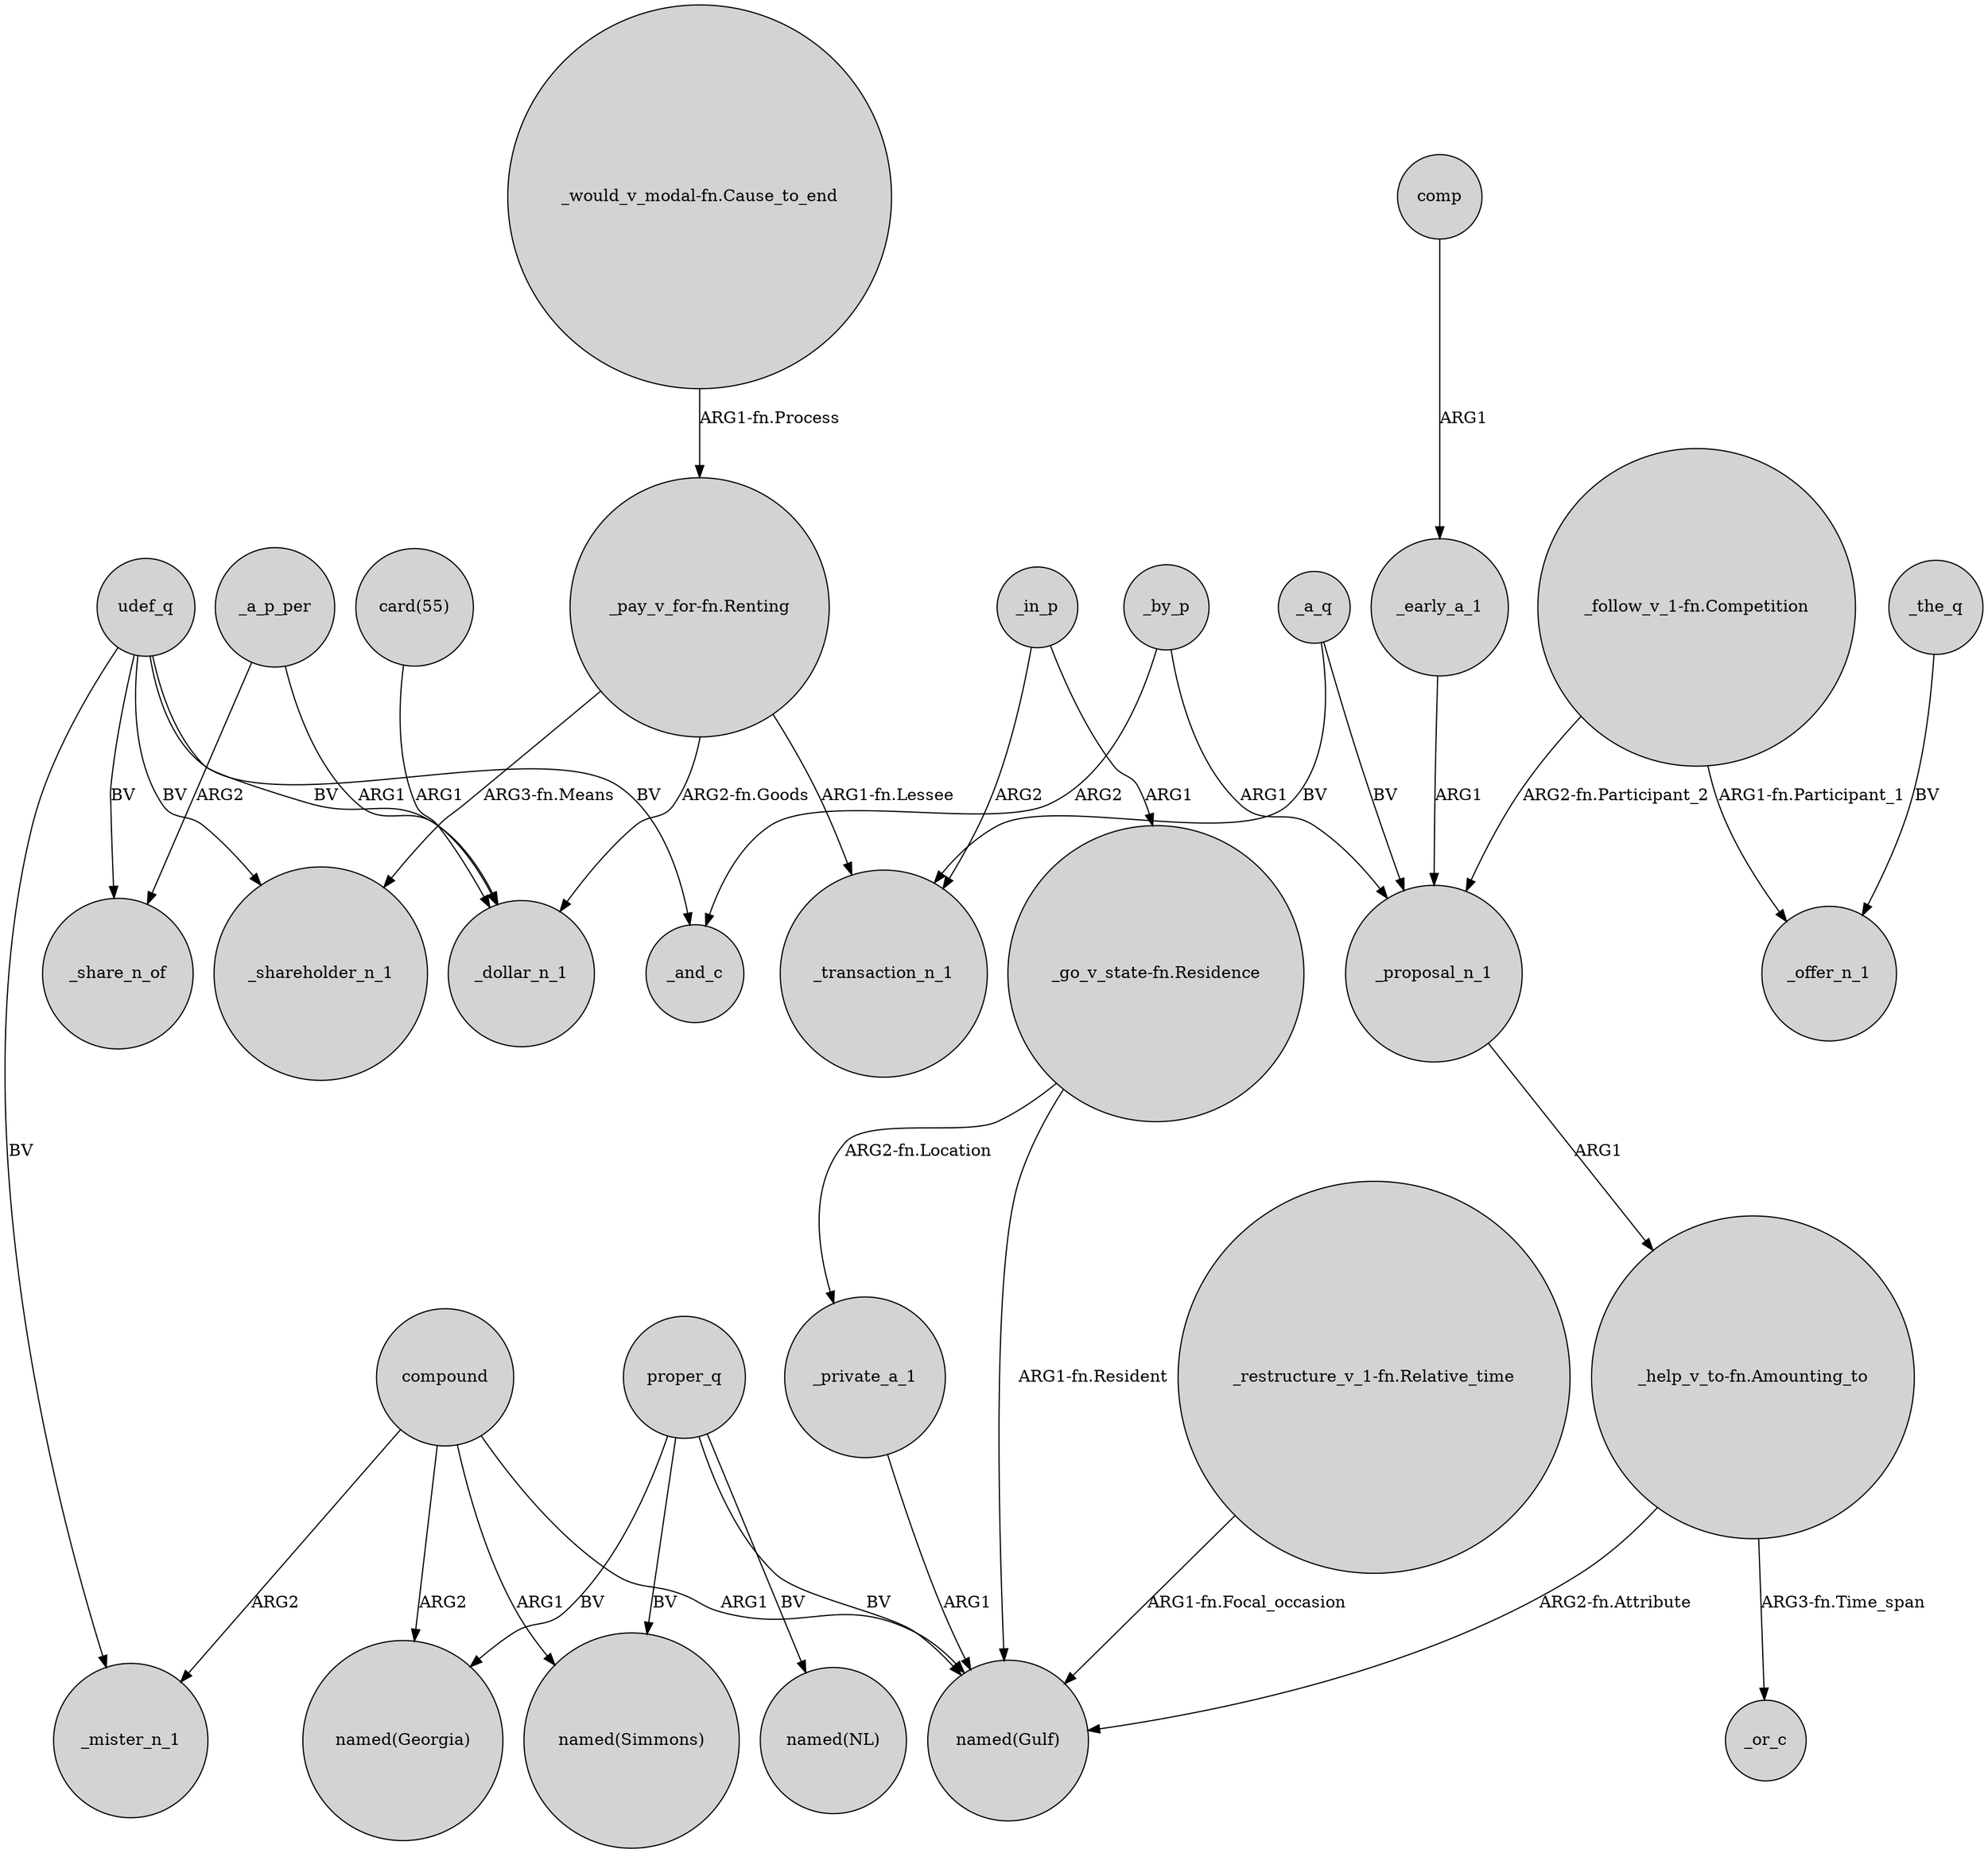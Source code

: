 digraph {
	node [shape=circle style=filled]
	comp -> _early_a_1 [label=ARG1]
	_a_q -> _proposal_n_1 [label=BV]
	compound -> "named(Georgia)" [label=ARG2]
	_a_q -> _transaction_n_1 [label=BV]
	udef_q -> _dollar_n_1 [label=BV]
	"_follow_v_1-fn.Competition" -> _offer_n_1 [label="ARG1-fn.Participant_1"]
	"_go_v_state-fn.Residence" -> "named(Gulf)" [label="ARG1-fn.Resident"]
	udef_q -> _and_c [label=BV]
	_private_a_1 -> "named(Gulf)" [label=ARG1]
	compound -> "named(Simmons)" [label=ARG1]
	_a_p_per -> _share_n_of [label=ARG2]
	"_go_v_state-fn.Residence" -> _private_a_1 [label="ARG2-fn.Location"]
	udef_q -> _mister_n_1 [label=BV]
	"_pay_v_for-fn.Renting" -> _dollar_n_1 [label="ARG2-fn.Goods"]
	"_help_v_to-fn.Amounting_to" -> "named(Gulf)" [label="ARG2-fn.Attribute"]
	proper_q -> "named(Gulf)" [label=BV]
	"card(55)" -> _dollar_n_1 [label=ARG1]
	compound -> "named(Gulf)" [label=ARG1]
	udef_q -> _share_n_of [label=BV]
	_early_a_1 -> _proposal_n_1 [label=ARG1]
	compound -> _mister_n_1 [label=ARG2]
	_by_p -> _and_c [label=ARG2]
	udef_q -> _shareholder_n_1 [label=BV]
	"_follow_v_1-fn.Competition" -> _proposal_n_1 [label="ARG2-fn.Participant_2"]
	_in_p -> "_go_v_state-fn.Residence" [label=ARG1]
	proper_q -> "named(NL)" [label=BV]
	"_would_v_modal-fn.Cause_to_end" -> "_pay_v_for-fn.Renting" [label="ARG1-fn.Process"]
	_a_p_per -> _dollar_n_1 [label=ARG1]
	proper_q -> "named(Simmons)" [label=BV]
	_the_q -> _offer_n_1 [label=BV]
	_in_p -> _transaction_n_1 [label=ARG2]
	_proposal_n_1 -> "_help_v_to-fn.Amounting_to" [label=ARG1]
	proper_q -> "named(Georgia)" [label=BV]
	"_pay_v_for-fn.Renting" -> _shareholder_n_1 [label="ARG3-fn.Means"]
	"_pay_v_for-fn.Renting" -> _transaction_n_1 [label="ARG1-fn.Lessee"]
	"_help_v_to-fn.Amounting_to" -> _or_c [label="ARG3-fn.Time_span"]
	_by_p -> _proposal_n_1 [label=ARG1]
	"_restructure_v_1-fn.Relative_time" -> "named(Gulf)" [label="ARG1-fn.Focal_occasion"]
}

